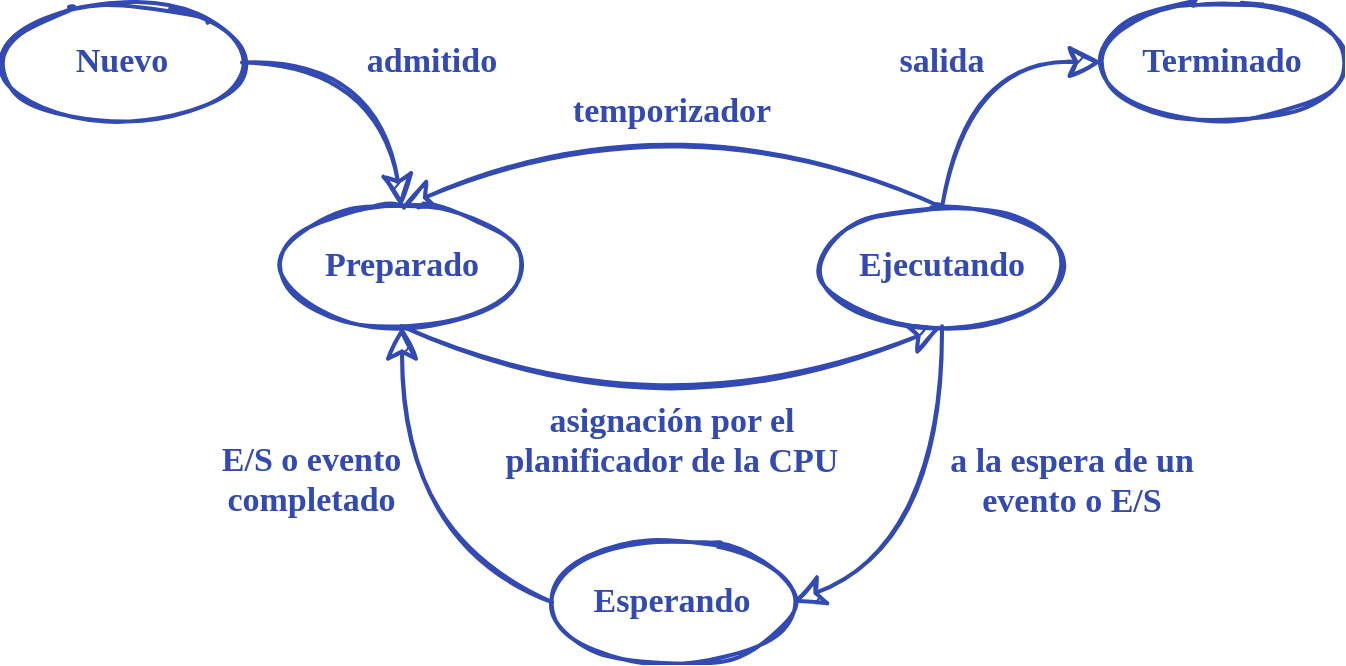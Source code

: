 <mxfile version="22.0.8" type="google">
  <diagram id="akEowiJKr_ScigKzrRVM" name="Page-1">
    <mxGraphModel grid="1" page="1" gridSize="10" guides="1" tooltips="1" connect="1" arrows="1" fold="1" pageScale="1" pageWidth="689" pageHeight="517" math="0" shadow="0">
      <root>
        <mxCell id="0" />
        <mxCell id="1" parent="0" />
        <mxCell id="lh1tizzmxkAoWYCJBo1o-2" value="Nuevo" style="ellipse;whiteSpace=wrap;html=1;fontSize=17;fontFamily=Ink Free;fillColor=none;strokeColor=#324AB2;fontColor=#324AB2;rounded=0;shadow=0;sketch=1;strokeWidth=2;spacing=20;fontSource=https%3A%2F%2Full-esit-sistemas-operativos.github.io%2Fssoo-apuntes%2Ffonts%2FInkFree.woff;fontStyle=1;spacingBottom=0;" vertex="1" parent="1">
          <mxGeometry x="10" y="10.5" width="120" height="59.5" as="geometry" />
        </mxCell>
        <mxCell id="lh1tizzmxkAoWYCJBo1o-3" value="Terminado" style="ellipse;whiteSpace=wrap;html=1;fontSize=17;fontFamily=Ink Free;fillColor=none;strokeColor=#324AB2;fontColor=#324AB2;rounded=0;shadow=0;sketch=1;strokeWidth=2;spacing=20;fontSource=https%3A%2F%2Full-esit-sistemas-operativos.github.io%2Fssoo-apuntes%2Ffonts%2FInkFree.woff;fontStyle=1;spacingBottom=0;" vertex="1" parent="1">
          <mxGeometry x="560" y="10" width="120" height="59.5" as="geometry" />
        </mxCell>
        <mxCell id="lh1tizzmxkAoWYCJBo1o-4" value="Ejecutando" style="ellipse;whiteSpace=wrap;html=1;fontSize=17;fontFamily=Ink Free;fillColor=none;strokeColor=#324AB2;fontColor=#324AB2;rounded=0;shadow=0;sketch=1;strokeWidth=2;spacing=20;fontSource=https%3A%2F%2Full-esit-sistemas-operativos.github.io%2Fssoo-apuntes%2Ffonts%2FInkFree.woff;fontStyle=1;spacingBottom=0;" vertex="1" parent="1">
          <mxGeometry x="420" y="112.6" width="120" height="59.5" as="geometry" />
        </mxCell>
        <mxCell id="lh1tizzmxkAoWYCJBo1o-5" value="Preparado" style="ellipse;whiteSpace=wrap;html=1;fontSize=17;fontFamily=Ink Free;fillColor=none;strokeColor=#324AB2;fontColor=#324AB2;rounded=0;shadow=0;sketch=1;strokeWidth=2;spacing=20;fontSource=https%3A%2F%2Full-esit-sistemas-operativos.github.io%2Fssoo-apuntes%2Ffonts%2FInkFree.woff;fontStyle=1;spacingBottom=0;verticalAlign=middle;" vertex="1" parent="1">
          <mxGeometry x="149.75" y="112.6" width="120" height="59.5" as="geometry" />
        </mxCell>
        <mxCell id="lh1tizzmxkAoWYCJBo1o-6" value="Esperando" style="ellipse;whiteSpace=wrap;html=1;fontSize=17;fontFamily=Ink Free;fillColor=none;strokeColor=#324AB2;fontColor=#324AB2;rounded=0;shadow=0;sketch=1;strokeWidth=2;spacing=20;fontSource=https%3A%2F%2Full-esit-sistemas-operativos.github.io%2Fssoo-apuntes%2Ffonts%2FInkFree.woff;fontStyle=1;spacingBottom=0;" vertex="1" parent="1">
          <mxGeometry x="285" y="280.5" width="120" height="59.5" as="geometry" />
        </mxCell>
        <mxCell id="lh1tizzmxkAoWYCJBo1o-7" value="E/S o evento&#xa;completado" style="text;strokeColor=none;fillColor=none;align=center;verticalAlign=middle;rounded=0;fontFamily=Ink Free;fontSource=https%3A%2F%2Full-esit-sistemas-operativos.github.io%2Fssoo-apuntes%2Ffonts%2FInkFree.woff;fontStyle=1;fontColor=#324AB2;fontSize=17;spacingBottom=5;" vertex="1" parent="1">
          <mxGeometry x="59.75" y="230" width="210" height="39" as="geometry" />
        </mxCell>
        <mxCell id="lh1tizzmxkAoWYCJBo1o-8" value="a la espera de un&#xa;evento o E/S" style="text;strokeColor=none;fillColor=none;align=center;verticalAlign=middle;rounded=0;fontFamily=Ink Free;fontSource=https%3A%2F%2Full-esit-sistemas-operativos.github.io%2Fssoo-apuntes%2Ffonts%2FInkFree.woff;fontStyle=1;fontColor=#324AB2;fontSize=17;spacingBottom=5;" vertex="1" parent="1">
          <mxGeometry x="440" y="230" width="210" height="40" as="geometry" />
        </mxCell>
        <mxCell id="lh1tizzmxkAoWYCJBo1o-9" value="temporizador" style="text;strokeColor=none;fillColor=none;align=center;verticalAlign=middle;rounded=0;fontFamily=Ink Free;fontSource=https%3A%2F%2Full-esit-sistemas-operativos.github.io%2Fssoo-apuntes%2Ffonts%2FInkFree.woff;fontStyle=1;fontColor=#324AB2;fontSize=17;spacingBottom=5;" vertex="1" parent="1">
          <mxGeometry x="240" y="45" width="210" height="40" as="geometry" />
        </mxCell>
        <mxCell id="lh1tizzmxkAoWYCJBo1o-10" value="admitido" style="text;strokeColor=none;fillColor=none;align=center;verticalAlign=middle;rounded=0;fontFamily=Ink Free;fontSource=https%3A%2F%2Full-esit-sistemas-operativos.github.io%2Fssoo-apuntes%2Ffonts%2FInkFree.woff;fontStyle=1;fontColor=#324AB2;fontSize=17;spacingBottom=5;" vertex="1" parent="1">
          <mxGeometry x="120" y="19.75" width="210" height="40" as="geometry" />
        </mxCell>
        <mxCell id="lh1tizzmxkAoWYCJBo1o-11" value="salida" style="text;strokeColor=none;fillColor=none;align=center;verticalAlign=middle;rounded=0;fontFamily=Ink Free;fontSource=https%3A%2F%2Full-esit-sistemas-operativos.github.io%2Fssoo-apuntes%2Ffonts%2FInkFree.woff;fontStyle=1;fontColor=#324AB2;fontSize=17;spacingBottom=5;" vertex="1" parent="1">
          <mxGeometry x="375" y="19.75" width="210" height="40" as="geometry" />
        </mxCell>
        <mxCell id="lh1tizzmxkAoWYCJBo1o-12" value="asignación por el&#xa;planificador de la CPU" style="text;strokeColor=none;fillColor=none;align=center;verticalAlign=middle;rounded=0;fontFamily=Ink Free;fontSource=https%3A%2F%2Full-esit-sistemas-operativos.github.io%2Fssoo-apuntes%2Ffonts%2FInkFree.woff;fontStyle=1;fontColor=#324AB2;fontSize=17;spacingBottom=5;" vertex="1" parent="1">
          <mxGeometry x="240" y="210" width="210" height="40" as="geometry" />
        </mxCell>
        <mxCell id="lh1tizzmxkAoWYCJBo1o-14" value="" style="endArrow=classic;strokeWidth=2;fontFamily=Ink Free;fontSize=17;sketch=1;endSize=12;endFill=1;startSize=12;startArrow=none;startFill=0;strokeColor=#324AB2;fontColor=#324AB2;fontSource=https%3A%2F%2Full-esit-sistemas-operativos.github.io%2Fssoo-apuntes%2Ffonts%2FInkFree.woff;fontStyle=1;spacingBottom=5;exitX=1;exitY=0.5;exitDx=0;exitDy=0;curved=1;rounded=0;entryX=0.5;entryY=0;entryDx=0;entryDy=0;" edge="1" parent="1" source="lh1tizzmxkAoWYCJBo1o-2" target="lh1tizzmxkAoWYCJBo1o-5">
          <mxGeometry width="50" height="50" relative="1" as="geometry">
            <mxPoint x="40" y="366" as="sourcePoint" />
            <mxPoint x="109" y="190" as="targetPoint" />
            <Array as="points">
              <mxPoint x="200" y="40" />
            </Array>
          </mxGeometry>
        </mxCell>
        <mxCell id="lh1tizzmxkAoWYCJBo1o-15" value="" style="endArrow=none;strokeWidth=2;fontFamily=Ink Free;fontSize=17;sketch=1;endSize=12;endFill=0;startSize=12;startArrow=classic;startFill=1;strokeColor=#324AB2;fontColor=#324AB2;fontSource=https%3A%2F%2Full-esit-sistemas-operativos.github.io%2Fssoo-apuntes%2Ffonts%2FInkFree.woff;fontStyle=1;spacingBottom=5;curved=1;rounded=0;entryX=0.5;entryY=0;entryDx=0;entryDy=0;" edge="1" parent="1" target="lh1tizzmxkAoWYCJBo1o-4">
          <mxGeometry width="50" height="50" relative="1" as="geometry">
            <mxPoint x="560" y="40" as="sourcePoint" />
            <mxPoint x="480" y="113" as="targetPoint" />
            <Array as="points">
              <mxPoint x="490" y="40" />
            </Array>
          </mxGeometry>
        </mxCell>
        <mxCell id="lh1tizzmxkAoWYCJBo1o-16" value="" style="endArrow=classic;strokeWidth=2;fontFamily=Ink Free;fontSize=17;sketch=1;endSize=12;endFill=1;startSize=12;startArrow=none;startFill=0;strokeColor=#324AB2;fontColor=#324AB2;fontSource=https%3A%2F%2Full-esit-sistemas-operativos.github.io%2Fssoo-apuntes%2Ffonts%2FInkFree.woff;fontStyle=1;spacingBottom=5;curved=1;rounded=0;entryX=1;entryY=0.5;entryDx=0;entryDy=0;exitX=0.5;exitY=1;exitDx=0;exitDy=0;" edge="1" parent="1" source="lh1tizzmxkAoWYCJBo1o-4" target="lh1tizzmxkAoWYCJBo1o-6">
          <mxGeometry width="50" height="50" relative="1" as="geometry">
            <mxPoint x="510" y="347" as="sourcePoint" />
            <mxPoint x="430" y="420" as="targetPoint" />
            <Array as="points">
              <mxPoint x="480" y="280" />
            </Array>
          </mxGeometry>
        </mxCell>
        <mxCell id="lh1tizzmxkAoWYCJBo1o-17" value="" style="endArrow=none;strokeWidth=2;fontFamily=Ink Free;fontSize=17;sketch=1;endSize=12;endFill=0;startSize=12;startArrow=classic;startFill=1;strokeColor=#324AB2;fontColor=#324AB2;fontSource=https%3A%2F%2Full-esit-sistemas-operativos.github.io%2Fssoo-apuntes%2Ffonts%2FInkFree.woff;fontStyle=1;spacingBottom=5;curved=1;rounded=0;entryX=1;entryY=0.5;entryDx=0;entryDy=0;exitX=0.5;exitY=1;exitDx=0;exitDy=0;" edge="1" parent="1">
          <mxGeometry width="50" height="50" relative="1" as="geometry">
            <mxPoint x="210" y="172.1" as="sourcePoint" />
            <mxPoint x="285" y="310.1" as="targetPoint" />
            <Array as="points">
              <mxPoint x="210" y="280.1" />
            </Array>
          </mxGeometry>
        </mxCell>
        <mxCell id="lh1tizzmxkAoWYCJBo1o-19" value="" style="endArrow=classic;strokeWidth=2;fontFamily=Ink Free;fontSize=17;sketch=1;endSize=12;endFill=1;startSize=12;startArrow=none;startFill=0;strokeColor=#324AB2;fontColor=#324AB2;fontSource=https%3A%2F%2Full-esit-sistemas-operativos.github.io%2Fssoo-apuntes%2Ffonts%2FInkFree.woff;fontStyle=1;spacingBottom=5;curved=1;rounded=0;entryX=0.5;entryY=1;entryDx=0;entryDy=0;exitX=0.5;exitY=1;exitDx=0;exitDy=0;" edge="1" parent="1" source="lh1tizzmxkAoWYCJBo1o-5" target="lh1tizzmxkAoWYCJBo1o-4">
          <mxGeometry width="50" height="50" relative="1" as="geometry">
            <mxPoint x="210" y="170" as="sourcePoint" />
            <mxPoint x="490" y="190" as="targetPoint" />
            <Array as="points">
              <mxPoint x="340" y="230" />
            </Array>
          </mxGeometry>
        </mxCell>
        <mxCell id="lh1tizzmxkAoWYCJBo1o-21" value="" style="endArrow=classic;strokeWidth=2;fontFamily=Ink Free;fontSize=17;sketch=1;endSize=12;endFill=1;startSize=12;startArrow=none;startFill=0;strokeColor=#324AB2;fontColor=#324AB2;fontSource=https%3A%2F%2Full-esit-sistemas-operativos.github.io%2Fssoo-apuntes%2Ffonts%2FInkFree.woff;fontStyle=1;spacingBottom=5;curved=1;rounded=0;entryX=0.5;entryY=0;entryDx=0;entryDy=0;exitX=0.5;exitY=0;exitDx=0;exitDy=0;" edge="1" parent="1" source="lh1tizzmxkAoWYCJBo1o-4" target="lh1tizzmxkAoWYCJBo1o-5">
          <mxGeometry width="50" height="50" relative="1" as="geometry">
            <mxPoint x="480" y="112.6" as="sourcePoint" />
            <mxPoint x="210" y="112.6" as="targetPoint" />
            <Array as="points">
              <mxPoint x="350" y="54.6" />
            </Array>
          </mxGeometry>
        </mxCell>
      </root>
    </mxGraphModel>
  </diagram>
</mxfile>
